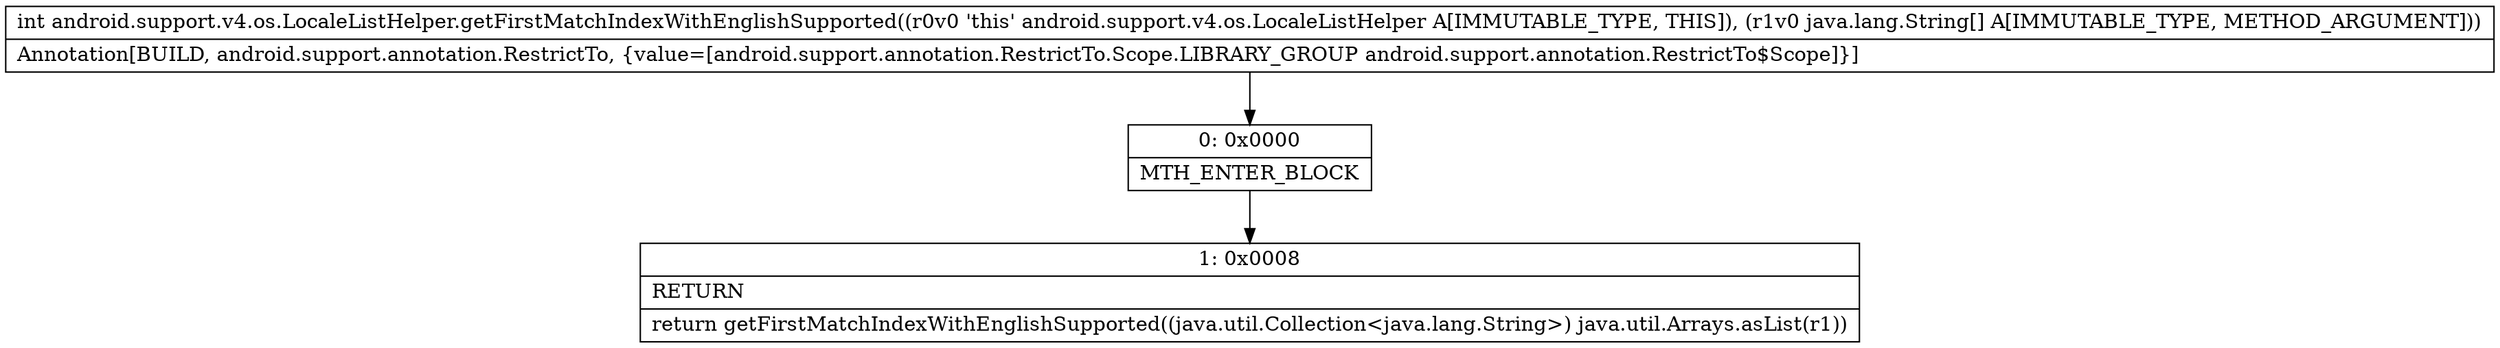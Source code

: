 digraph "CFG forandroid.support.v4.os.LocaleListHelper.getFirstMatchIndexWithEnglishSupported([Ljava\/lang\/String;)I" {
Node_0 [shape=record,label="{0\:\ 0x0000|MTH_ENTER_BLOCK\l}"];
Node_1 [shape=record,label="{1\:\ 0x0008|RETURN\l|return getFirstMatchIndexWithEnglishSupported((java.util.Collection\<java.lang.String\>) java.util.Arrays.asList(r1))\l}"];
MethodNode[shape=record,label="{int android.support.v4.os.LocaleListHelper.getFirstMatchIndexWithEnglishSupported((r0v0 'this' android.support.v4.os.LocaleListHelper A[IMMUTABLE_TYPE, THIS]), (r1v0 java.lang.String[] A[IMMUTABLE_TYPE, METHOD_ARGUMENT]))  | Annotation[BUILD, android.support.annotation.RestrictTo, \{value=[android.support.annotation.RestrictTo.Scope.LIBRARY_GROUP android.support.annotation.RestrictTo$Scope]\}]\l}"];
MethodNode -> Node_0;
Node_0 -> Node_1;
}

